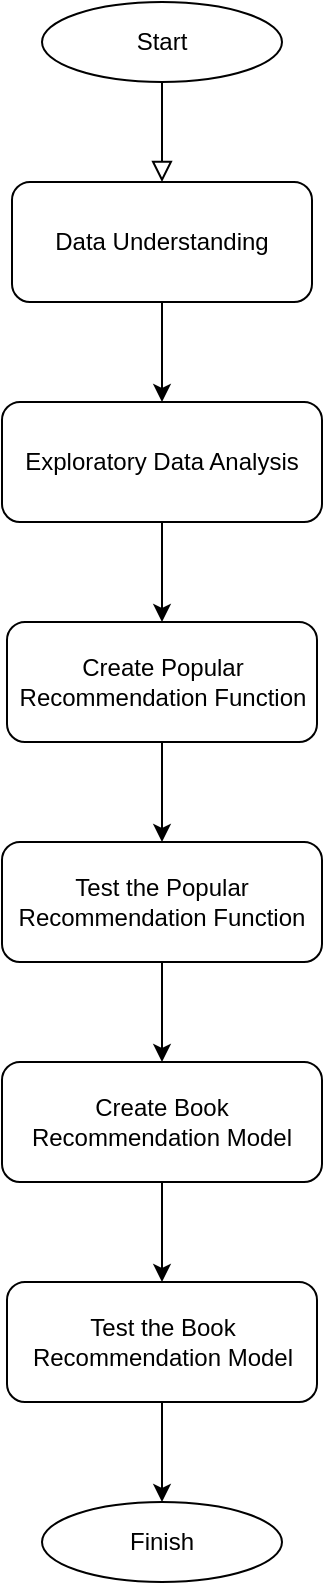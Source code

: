 <mxfile version="24.4.4" type="device">
  <diagram id="C5RBs43oDa-KdzZeNtuy" name="Page-1">
    <mxGraphModel dx="617" dy="776" grid="1" gridSize="10" guides="1" tooltips="1" connect="1" arrows="1" fold="1" page="1" pageScale="1" pageWidth="827" pageHeight="1169" math="0" shadow="0">
      <root>
        <mxCell id="WIyWlLk6GJQsqaUBKTNV-0" />
        <mxCell id="WIyWlLk6GJQsqaUBKTNV-1" parent="WIyWlLk6GJQsqaUBKTNV-0" />
        <mxCell id="WIyWlLk6GJQsqaUBKTNV-2" value="" style="rounded=0;html=1;jettySize=auto;orthogonalLoop=1;fontSize=11;endArrow=block;endFill=0;endSize=8;strokeWidth=1;shadow=0;labelBackgroundColor=none;edgeStyle=orthogonalEdgeStyle;exitX=0.5;exitY=1;exitDx=0;exitDy=0;entryX=0.5;entryY=0;entryDx=0;entryDy=0;" parent="WIyWlLk6GJQsqaUBKTNV-1" source="kcQ00IGPuy7ODpObayQN-0" target="kcQ00IGPuy7ODpObayQN-2" edge="1">
          <mxGeometry relative="1" as="geometry">
            <mxPoint x="220" y="120" as="sourcePoint" />
            <mxPoint x="220" y="170" as="targetPoint" />
          </mxGeometry>
        </mxCell>
        <mxCell id="kcQ00IGPuy7ODpObayQN-0" value="Start" style="ellipse;whiteSpace=wrap;html=1;" parent="WIyWlLk6GJQsqaUBKTNV-1" vertex="1">
          <mxGeometry x="160" y="80" width="120" height="40" as="geometry" />
        </mxCell>
        <mxCell id="kcQ00IGPuy7ODpObayQN-1" value="Finish" style="ellipse;whiteSpace=wrap;html=1;" parent="WIyWlLk6GJQsqaUBKTNV-1" vertex="1">
          <mxGeometry x="160" y="830" width="120" height="40" as="geometry" />
        </mxCell>
        <mxCell id="kcQ00IGPuy7ODpObayQN-5" style="edgeStyle=orthogonalEdgeStyle;rounded=0;orthogonalLoop=1;jettySize=auto;html=1;exitX=0.5;exitY=1;exitDx=0;exitDy=0;" parent="WIyWlLk6GJQsqaUBKTNV-1" source="kcQ00IGPuy7ODpObayQN-2" target="kcQ00IGPuy7ODpObayQN-4" edge="1">
          <mxGeometry relative="1" as="geometry" />
        </mxCell>
        <mxCell id="kcQ00IGPuy7ODpObayQN-2" value="Data Understanding" style="rounded=1;whiteSpace=wrap;html=1;" parent="WIyWlLk6GJQsqaUBKTNV-1" vertex="1">
          <mxGeometry x="145" y="170" width="150" height="60" as="geometry" />
        </mxCell>
        <mxCell id="kcQ00IGPuy7ODpObayQN-10" style="edgeStyle=orthogonalEdgeStyle;rounded=0;orthogonalLoop=1;jettySize=auto;html=1;exitX=0.5;exitY=1;exitDx=0;exitDy=0;entryX=0.5;entryY=0;entryDx=0;entryDy=0;" parent="WIyWlLk6GJQsqaUBKTNV-1" source="kcQ00IGPuy7ODpObayQN-4" target="kcQ00IGPuy7ODpObayQN-6" edge="1">
          <mxGeometry relative="1" as="geometry" />
        </mxCell>
        <mxCell id="kcQ00IGPuy7ODpObayQN-4" value="Exploratory Data Analysis" style="rounded=1;whiteSpace=wrap;html=1;" parent="WIyWlLk6GJQsqaUBKTNV-1" vertex="1">
          <mxGeometry x="140" y="280" width="160" height="60" as="geometry" />
        </mxCell>
        <mxCell id="kcQ00IGPuy7ODpObayQN-11" style="edgeStyle=orthogonalEdgeStyle;rounded=0;orthogonalLoop=1;jettySize=auto;html=1;exitX=0.5;exitY=1;exitDx=0;exitDy=0;entryX=0.5;entryY=0;entryDx=0;entryDy=0;" parent="WIyWlLk6GJQsqaUBKTNV-1" source="kcQ00IGPuy7ODpObayQN-6" target="kcQ00IGPuy7ODpObayQN-7" edge="1">
          <mxGeometry relative="1" as="geometry" />
        </mxCell>
        <mxCell id="kcQ00IGPuy7ODpObayQN-6" value="Create Popular Recommendation Function" style="rounded=1;whiteSpace=wrap;html=1;" parent="WIyWlLk6GJQsqaUBKTNV-1" vertex="1">
          <mxGeometry x="142.5" y="390" width="155" height="60" as="geometry" />
        </mxCell>
        <mxCell id="kcQ00IGPuy7ODpObayQN-12" style="edgeStyle=orthogonalEdgeStyle;rounded=0;orthogonalLoop=1;jettySize=auto;html=1;exitX=0.5;exitY=1;exitDx=0;exitDy=0;entryX=0.5;entryY=0;entryDx=0;entryDy=0;" parent="WIyWlLk6GJQsqaUBKTNV-1" source="kcQ00IGPuy7ODpObayQN-7" target="kcQ00IGPuy7ODpObayQN-8" edge="1">
          <mxGeometry relative="1" as="geometry" />
        </mxCell>
        <mxCell id="kcQ00IGPuy7ODpObayQN-7" value="Test the Popular Recommendation Function" style="rounded=1;whiteSpace=wrap;html=1;" parent="WIyWlLk6GJQsqaUBKTNV-1" vertex="1">
          <mxGeometry x="140" y="500" width="160" height="60" as="geometry" />
        </mxCell>
        <mxCell id="kcQ00IGPuy7ODpObayQN-13" style="edgeStyle=orthogonalEdgeStyle;rounded=0;orthogonalLoop=1;jettySize=auto;html=1;exitX=0.5;exitY=1;exitDx=0;exitDy=0;entryX=0.5;entryY=0;entryDx=0;entryDy=0;" parent="WIyWlLk6GJQsqaUBKTNV-1" source="kcQ00IGPuy7ODpObayQN-8" target="kcQ00IGPuy7ODpObayQN-9" edge="1">
          <mxGeometry relative="1" as="geometry" />
        </mxCell>
        <mxCell id="kcQ00IGPuy7ODpObayQN-8" value="Create Book Recommendation Model" style="rounded=1;whiteSpace=wrap;html=1;" parent="WIyWlLk6GJQsqaUBKTNV-1" vertex="1">
          <mxGeometry x="140" y="610" width="160" height="60" as="geometry" />
        </mxCell>
        <mxCell id="kcQ00IGPuy7ODpObayQN-14" style="edgeStyle=orthogonalEdgeStyle;rounded=0;orthogonalLoop=1;jettySize=auto;html=1;exitX=0.5;exitY=1;exitDx=0;exitDy=0;entryX=0.5;entryY=0;entryDx=0;entryDy=0;" parent="WIyWlLk6GJQsqaUBKTNV-1" source="kcQ00IGPuy7ODpObayQN-9" target="kcQ00IGPuy7ODpObayQN-1" edge="1">
          <mxGeometry relative="1" as="geometry" />
        </mxCell>
        <mxCell id="kcQ00IGPuy7ODpObayQN-9" value="Test the Book Recommendation Model" style="rounded=1;whiteSpace=wrap;html=1;" parent="WIyWlLk6GJQsqaUBKTNV-1" vertex="1">
          <mxGeometry x="142.5" y="720" width="155" height="60" as="geometry" />
        </mxCell>
      </root>
    </mxGraphModel>
  </diagram>
</mxfile>
